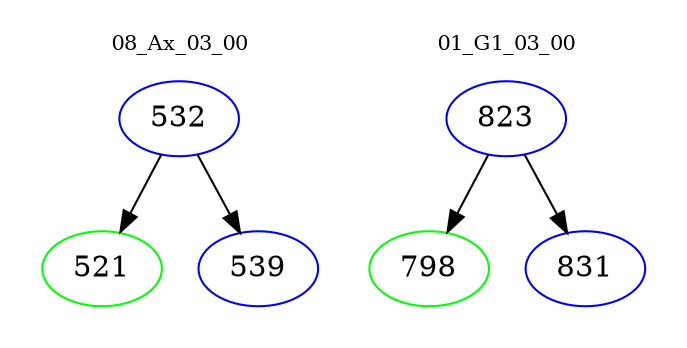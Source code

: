 digraph{
subgraph cluster_0 {
color = white
label = "08_Ax_03_00";
fontsize=10;
T0_532 [label="532", color="blue"]
T0_532 -> T0_521 [color="black"]
T0_521 [label="521", color="green"]
T0_532 -> T0_539 [color="black"]
T0_539 [label="539", color="blue"]
}
subgraph cluster_1 {
color = white
label = "01_G1_03_00";
fontsize=10;
T1_823 [label="823", color="blue"]
T1_823 -> T1_798 [color="black"]
T1_798 [label="798", color="green"]
T1_823 -> T1_831 [color="black"]
T1_831 [label="831", color="blue"]
}
}
